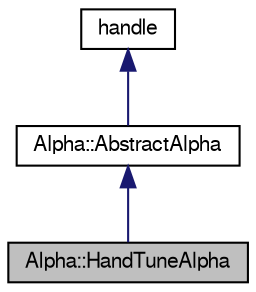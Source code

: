 digraph "Alpha::HandTuneAlpha"
{
  bgcolor="transparent";
  edge [fontname="FreeSans",fontsize="10",labelfontname="FreeSans",labelfontsize="10"];
  node [fontname="FreeSans",fontsize="10",shape=record];
  Node1 [label="Alpha::HandTuneAlpha",height=0.2,width=0.4,color="black", fillcolor="grey75", style="filled" fontcolor="black"];
  Node2 -> Node1 [dir="back",color="midnightblue",fontsize="10",style="solid",fontname="FreeSans"];
  Node2 [label="Alpha::AbstractAlpha",height=0.2,width=0.4,color="black",URL="$class_alpha_1_1_abstract_alpha.html"];
  Node3 -> Node2 [dir="back",color="midnightblue",fontsize="10",style="solid",fontname="FreeSans"];
  Node3 [label="handle",height=0.2,width=0.4,color="black",URL="$classhandle.html",tooltip="Matlab&#39;s base handle class (documentation generation substitute) "];
}
